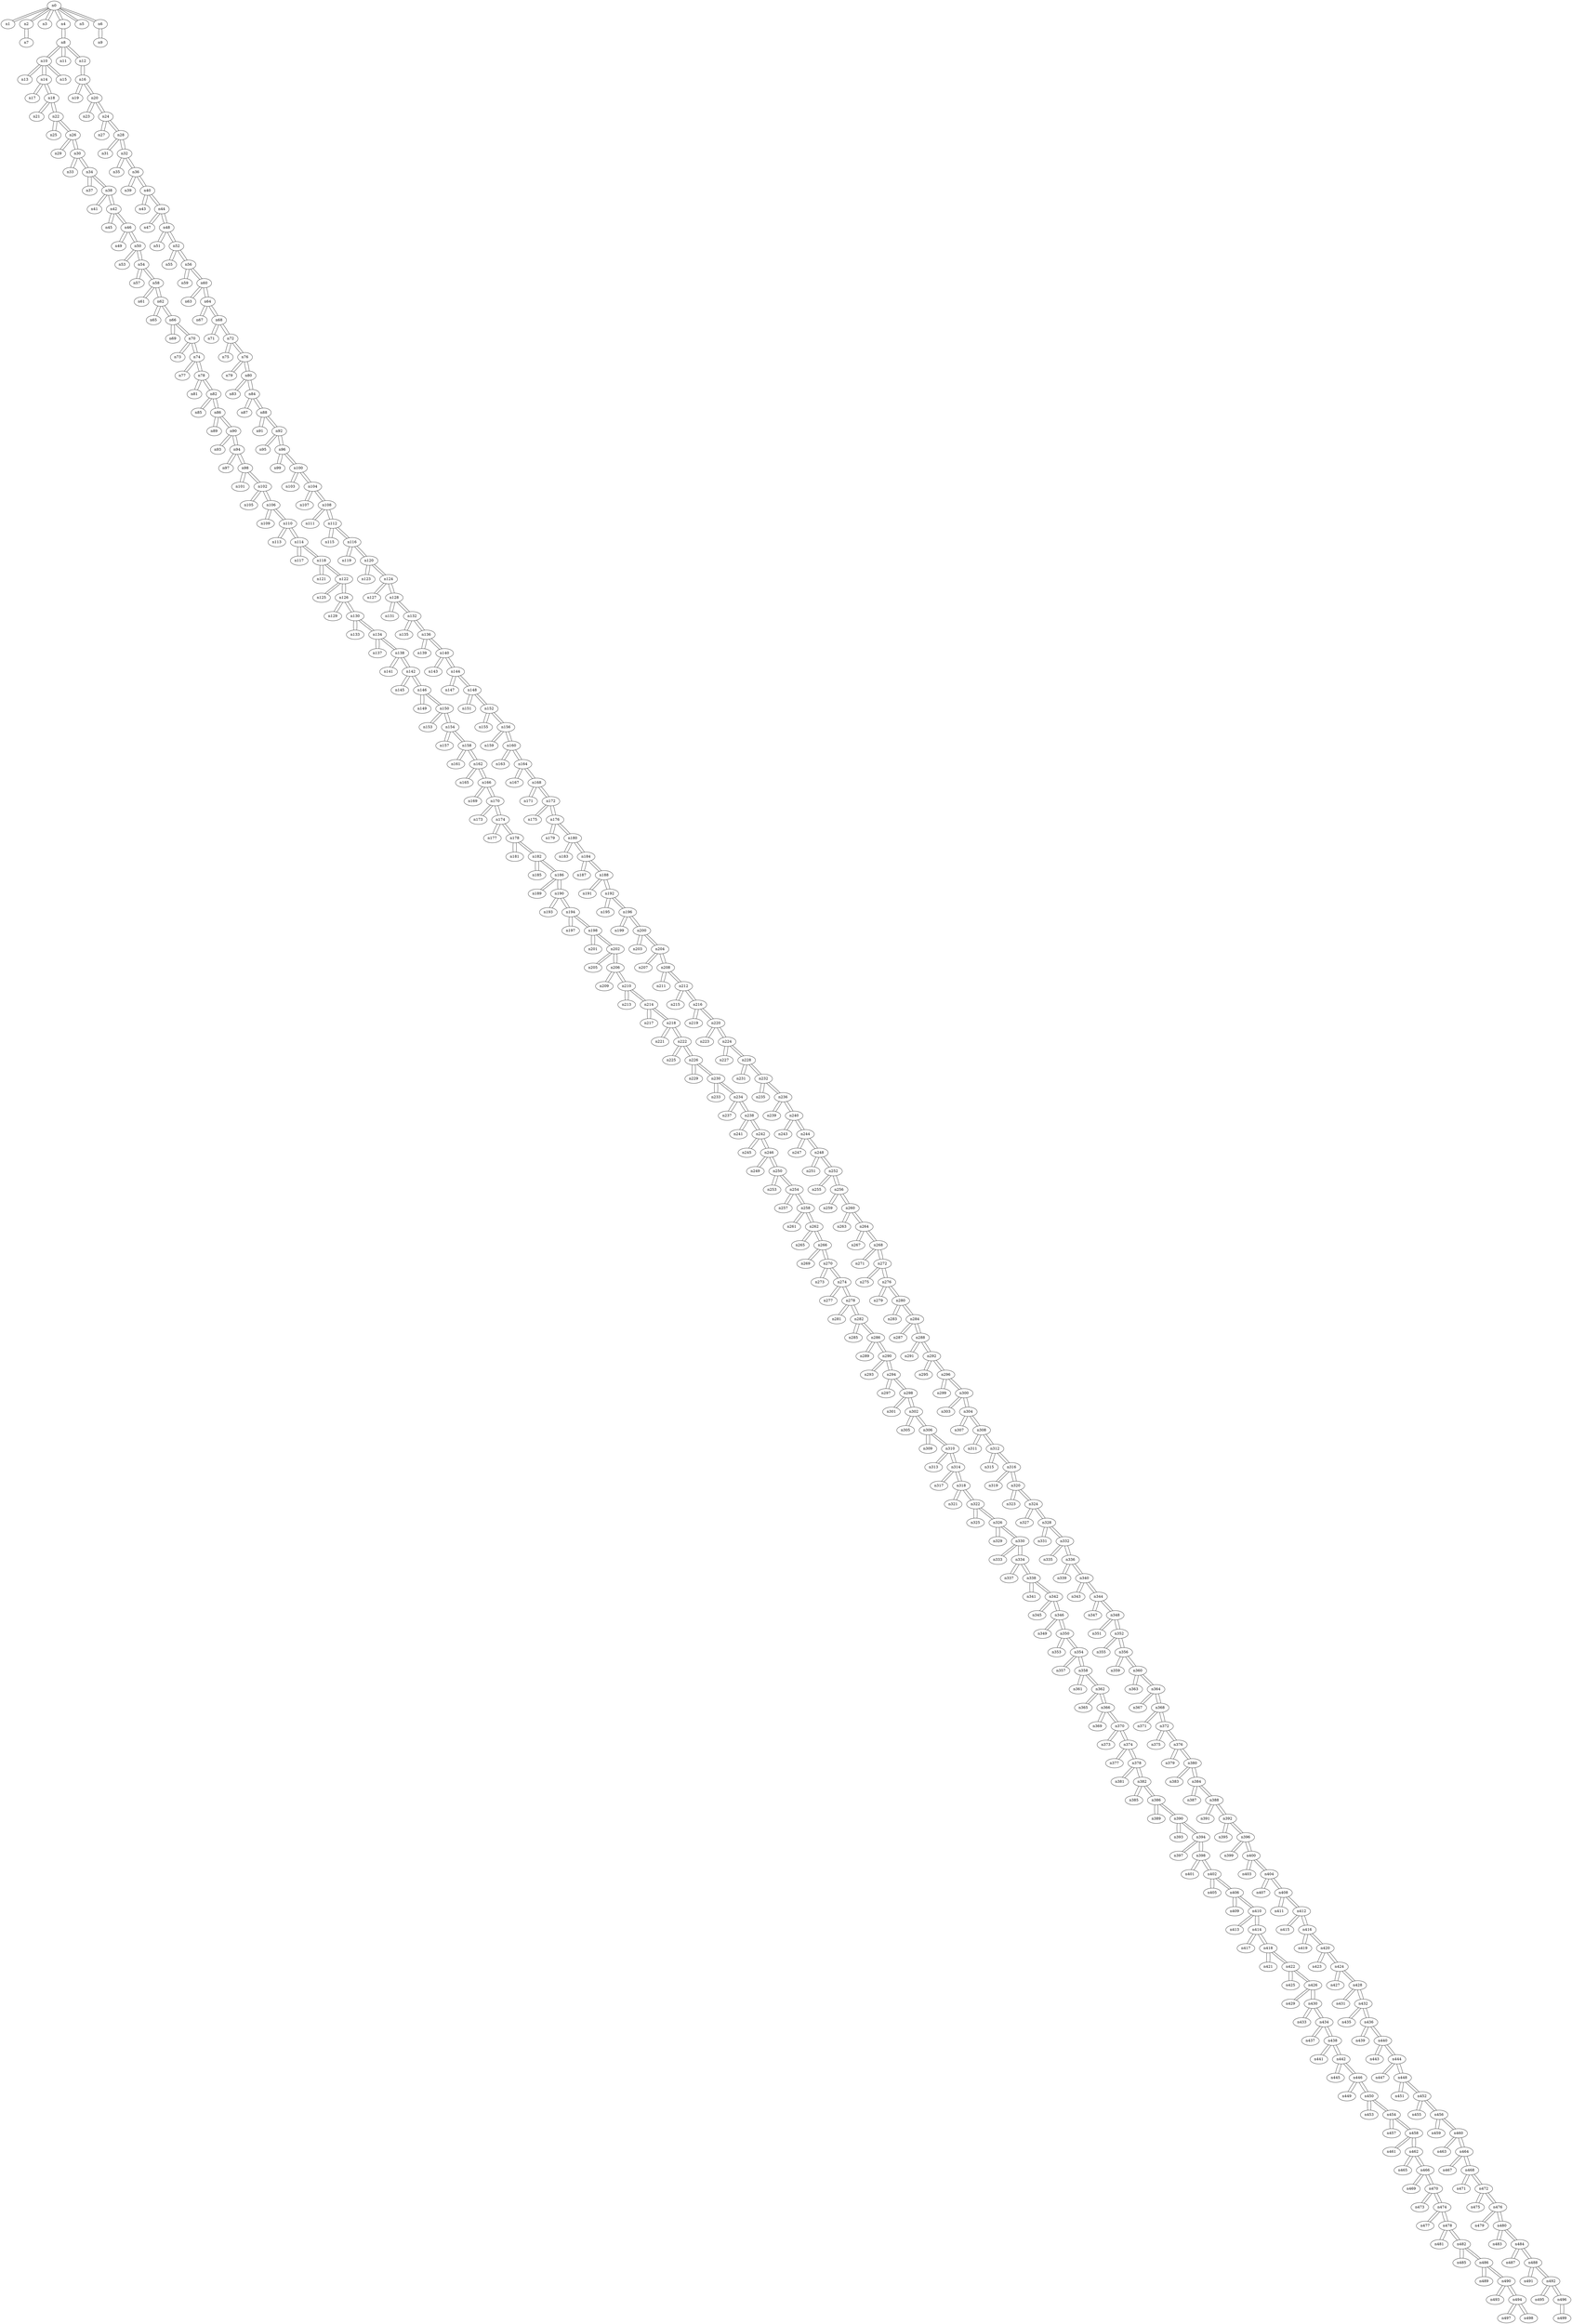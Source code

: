 graph {
n0;
n1;
n2;
n3;
n4;
n5;
n6;
n7;
n8;
n9;
n10;
n11;
n12;
n13;
n14;
n15;
n16;
n17;
n18;
n19;
n20;
n21;
n22;
n23;
n24;
n25;
n26;
n27;
n28;
n29;
n30;
n31;
n32;
n33;
n34;
n35;
n36;
n37;
n38;
n39;
n40;
n41;
n42;
n43;
n44;
n45;
n46;
n47;
n48;
n49;
n50;
n51;
n52;
n53;
n54;
n55;
n56;
n57;
n58;
n59;
n60;
n61;
n62;
n63;
n64;
n65;
n66;
n67;
n68;
n69;
n70;
n71;
n72;
n73;
n74;
n75;
n76;
n77;
n78;
n79;
n80;
n81;
n82;
n83;
n84;
n85;
n86;
n87;
n88;
n89;
n90;
n91;
n92;
n93;
n94;
n95;
n96;
n97;
n98;
n99;
n100;
n101;
n102;
n103;
n104;
n105;
n106;
n107;
n108;
n109;
n110;
n111;
n112;
n113;
n114;
n115;
n116;
n117;
n118;
n119;
n120;
n121;
n122;
n123;
n124;
n125;
n126;
n127;
n128;
n129;
n130;
n131;
n132;
n133;
n134;
n135;
n136;
n137;
n138;
n139;
n140;
n141;
n142;
n143;
n144;
n145;
n146;
n147;
n148;
n149;
n150;
n151;
n152;
n153;
n154;
n155;
n156;
n157;
n158;
n159;
n160;
n161;
n162;
n163;
n164;
n165;
n166;
n167;
n168;
n169;
n170;
n171;
n172;
n173;
n174;
n175;
n176;
n177;
n178;
n179;
n180;
n181;
n182;
n183;
n184;
n185;
n186;
n187;
n188;
n189;
n190;
n191;
n192;
n193;
n194;
n195;
n196;
n197;
n198;
n199;
n200;
n201;
n202;
n203;
n204;
n205;
n206;
n207;
n208;
n209;
n210;
n211;
n212;
n213;
n214;
n215;
n216;
n217;
n218;
n219;
n220;
n221;
n222;
n223;
n224;
n225;
n226;
n227;
n228;
n229;
n230;
n231;
n232;
n233;
n234;
n235;
n236;
n237;
n238;
n239;
n240;
n241;
n242;
n243;
n244;
n245;
n246;
n247;
n248;
n249;
n250;
n251;
n252;
n253;
n254;
n255;
n256;
n257;
n258;
n259;
n260;
n261;
n262;
n263;
n264;
n265;
n266;
n267;
n268;
n269;
n270;
n271;
n272;
n273;
n274;
n275;
n276;
n277;
n278;
n279;
n280;
n281;
n282;
n283;
n284;
n285;
n286;
n287;
n288;
n289;
n290;
n291;
n292;
n293;
n294;
n295;
n296;
n297;
n298;
n299;
n300;
n301;
n302;
n303;
n304;
n305;
n306;
n307;
n308;
n309;
n310;
n311;
n312;
n313;
n314;
n315;
n316;
n317;
n318;
n319;
n320;
n321;
n322;
n323;
n324;
n325;
n326;
n327;
n328;
n329;
n330;
n331;
n332;
n333;
n334;
n335;
n336;
n337;
n338;
n339;
n340;
n341;
n342;
n343;
n344;
n345;
n346;
n347;
n348;
n349;
n350;
n351;
n352;
n353;
n354;
n355;
n356;
n357;
n358;
n359;
n360;
n361;
n362;
n363;
n364;
n365;
n366;
n367;
n368;
n369;
n370;
n371;
n372;
n373;
n374;
n375;
n376;
n377;
n378;
n379;
n380;
n381;
n382;
n383;
n384;
n385;
n386;
n387;
n388;
n389;
n390;
n391;
n392;
n393;
n394;
n395;
n396;
n397;
n398;
n399;
n400;
n401;
n402;
n403;
n404;
n405;
n406;
n407;
n408;
n409;
n410;
n411;
n412;
n413;
n414;
n415;
n416;
n417;
n418;
n419;
n420;
n421;
n422;
n423;
n424;
n425;
n426;
n427;
n428;
n429;
n430;
n431;
n432;
n433;
n434;
n435;
n436;
n437;
n438;
n439;
n440;
n441;
n442;
n443;
n444;
n445;
n446;
n447;
n448;
n449;
n450;
n451;
n452;
n453;
n454;
n455;
n456;
n457;
n458;
n459;
n460;
n461;
n462;
n463;
n464;
n465;
n466;
n467;
n468;
n469;
n470;
n471;
n472;
n473;
n474;
n475;
n476;
n477;
n478;
n479;
n480;
n481;
n482;
n483;
n484;
n485;
n486;
n487;
n488;
n489;
n490;
n491;
n492;
n493;
n494;
n495;
n496;
n497;
n498;
n499;
n0 -- n6;
n0 -- n4;
n0 -- n1;
n0 -- n2;
n0 -- n5;
n0 -- n3;
n1 -- n0;
n2 -- n7;
n2 -- n0;
n3 -- n0;
n4 -- n0;
n4 -- n8;
n5 -- n0;
n6 -- n9;
n6 -- n0;
n7 -- n2;
n8 -- n4;
n8 -- n10;
n8 -- n11;
n8 -- n12;
n9 -- n6;
n10 -- n13;
n10 -- n8;
n10 -- n14;
n10 -- n15;
n11 -- n8;
n12 -- n8;
n12 -- n16;
n13 -- n10;
n14 -- n10;
n14 -- n18;
n14 -- n17;
n15 -- n10;
n16 -- n20;
n16 -- n19;
n16 -- n12;
n17 -- n14;
n18 -- n22;
n18 -- n14;
n18 -- n21;
n19 -- n16;
n20 -- n24;
n20 -- n16;
n20 -- n23;
n21 -- n18;
n22 -- n26;
n22 -- n18;
n22 -- n25;
n23 -- n20;
n24 -- n20;
n24 -- n27;
n24 -- n28;
n25 -- n22;
n26 -- n30;
n26 -- n22;
n26 -- n29;
n27 -- n24;
n28 -- n24;
n28 -- n31;
n28 -- n32;
n29 -- n26;
n30 -- n26;
n30 -- n34;
n30 -- n33;
n31 -- n28;
n32 -- n35;
n32 -- n36;
n32 -- n28;
n33 -- n30;
n34 -- n30;
n34 -- n37;
n34 -- n38;
n35 -- n32;
n36 -- n40;
n36 -- n39;
n36 -- n32;
n37 -- n34;
n38 -- n41;
n38 -- n42;
n38 -- n34;
n39 -- n36;
n40 -- n43;
n40 -- n44;
n40 -- n36;
n41 -- n38;
n42 -- n38;
n42 -- n46;
n42 -- n45;
n43 -- n40;
n44 -- n48;
n44 -- n40;
n44 -- n47;
n45 -- n42;
n46 -- n49;
n46 -- n50;
n46 -- n42;
n47 -- n44;
n48 -- n51;
n48 -- n52;
n48 -- n44;
n49 -- n46;
n50 -- n46;
n50 -- n53;
n50 -- n54;
n51 -- n48;
n52 -- n48;
n52 -- n56;
n52 -- n55;
n53 -- n50;
n54 -- n58;
n54 -- n50;
n54 -- n57;
n55 -- n52;
n56 -- n52;
n56 -- n59;
n56 -- n60;
n57 -- n54;
n58 -- n61;
n58 -- n62;
n58 -- n54;
n59 -- n56;
n60 -- n63;
n60 -- n56;
n60 -- n64;
n61 -- n58;
n62 -- n65;
n62 -- n58;
n62 -- n66;
n63 -- n60;
n64 -- n68;
n64 -- n67;
n64 -- n60;
n65 -- n62;
n66 -- n70;
n66 -- n62;
n66 -- n69;
n67 -- n64;
n68 -- n71;
n68 -- n72;
n68 -- n64;
n69 -- n66;
n70 -- n74;
n70 -- n66;
n70 -- n73;
n71 -- n68;
n72 -- n75;
n72 -- n68;
n72 -- n76;
n73 -- n70;
n74 -- n70;
n74 -- n78;
n74 -- n77;
n75 -- n72;
n76 -- n72;
n76 -- n79;
n76 -- n80;
n77 -- n74;
n78 -- n82;
n78 -- n74;
n78 -- n81;
n79 -- n76;
n80 -- n84;
n80 -- n76;
n80 -- n83;
n81 -- n78;
n82 -- n78;
n82 -- n86;
n82 -- n85;
n83 -- n80;
n84 -- n88;
n84 -- n87;
n84 -- n80;
n85 -- n82;
n86 -- n90;
n86 -- n82;
n86 -- n89;
n87 -- n84;
n88 -- n92;
n88 -- n91;
n88 -- n84;
n89 -- n86;
n90 -- n86;
n90 -- n94;
n90 -- n93;
n91 -- n88;
n92 -- n88;
n92 -- n96;
n92 -- n95;
n93 -- n90;
n94 -- n90;
n94 -- n97;
n94 -- n98;
n95 -- n92;
n96 -- n100;
n96 -- n99;
n96 -- n92;
n97 -- n94;
n98 -- n101;
n98 -- n94;
n98 -- n102;
n99 -- n96;
n100 -- n96;
n100 -- n104;
n100 -- n103;
n101 -- n98;
n102 -- n106;
n102 -- n98;
n102 -- n105;
n103 -- n100;
n104 -- n100;
n104 -- n108;
n104 -- n107;
n105 -- n102;
n106 -- n109;
n106 -- n110;
n106 -- n102;
n107 -- n104;
n108 -- n111;
n108 -- n104;
n108 -- n112;
n109 -- n106;
n110 -- n106;
n110 -- n113;
n110 -- n114;
n111 -- n108;
n112 -- n108;
n112 -- n116;
n112 -- n115;
n113 -- n110;
n114 -- n118;
n114 -- n110;
n114 -- n117;
n115 -- n112;
n116 -- n112;
n116 -- n119;
n116 -- n120;
n117 -- n114;
n118 -- n121;
n118 -- n122;
n118 -- n114;
n119 -- n116;
n120 -- n123;
n120 -- n116;
n120 -- n124;
n121 -- n118;
n122 -- n118;
n122 -- n126;
n122 -- n125;
n123 -- n120;
n124 -- n128;
n124 -- n120;
n124 -- n127;
n125 -- n122;
n126 -- n129;
n126 -- n130;
n126 -- n122;
n127 -- n124;
n128 -- n132;
n128 -- n131;
n128 -- n124;
n129 -- n126;
n130 -- n134;
n130 -- n126;
n130 -- n133;
n131 -- n128;
n132 -- n128;
n132 -- n135;
n132 -- n136;
n133 -- n130;
n134 -- n138;
n134 -- n130;
n134 -- n137;
n135 -- n132;
n136 -- n132;
n136 -- n139;
n136 -- n140;
n137 -- n134;
n138 -- n134;
n138 -- n141;
n138 -- n142;
n139 -- n136;
n140 -- n143;
n140 -- n144;
n140 -- n136;
n141 -- n138;
n142 -- n138;
n142 -- n145;
n142 -- n146;
n143 -- n140;
n144 -- n147;
n144 -- n148;
n144 -- n140;
n145 -- n142;
n146 -- n150;
n146 -- n149;
n146 -- n142;
n147 -- n144;
n148 -- n152;
n148 -- n151;
n148 -- n144;
n149 -- n146;
n150 -- n146;
n150 -- n153;
n150 -- n154;
n151 -- n148;
n152 -- n148;
n152 -- n155;
n152 -- n156;
n153 -- n150;
n154 -- n150;
n154 -- n157;
n154 -- n158;
n155 -- n152;
n156 -- n152;
n156 -- n160;
n156 -- n159;
n157 -- n154;
n158 -- n161;
n158 -- n162;
n158 -- n154;
n159 -- n156;
n160 -- n164;
n160 -- n163;
n160 -- n156;
n161 -- n158;
n162 -- n166;
n162 -- n158;
n162 -- n165;
n163 -- n160;
n164 -- n167;
n164 -- n160;
n164 -- n168;
n165 -- n162;
n166 -- n170;
n166 -- n162;
n166 -- n169;
n167 -- n164;
n168 -- n164;
n168 -- n172;
n168 -- n171;
n169 -- n166;
n170 -- n173;
n170 -- n166;
n170 -- n174;
n171 -- n168;
n172 -- n168;
n172 -- n175;
n172 -- n176;
n173 -- n170;
n174 -- n178;
n174 -- n170;
n174 -- n177;
n175 -- n172;
n176 -- n172;
n176 -- n180;
n176 -- n179;
n177 -- n174;
n178 -- n174;
n178 -- n182;
n178 -- n181;
n179 -- n176;
n180 -- n183;
n180 -- n184;
n180 -- n176;
n181 -- n178;
n182 -- n178;
n182 -- n186;
n182 -- n185;
n183 -- n180;
n184 -- n188;
n184 -- n187;
n184 -- n180;
n185 -- n182;
n186 -- n189;
n186 -- n190;
n186 -- n182;
n187 -- n184;
n188 -- n191;
n188 -- n184;
n188 -- n192;
n189 -- n186;
n190 -- n186;
n190 -- n194;
n190 -- n193;
n191 -- n188;
n192 -- n188;
n192 -- n195;
n192 -- n196;
n193 -- n190;
n194 -- n190;
n194 -- n197;
n194 -- n198;
n195 -- n192;
n196 -- n199;
n196 -- n192;
n196 -- n200;
n197 -- n194;
n198 -- n194;
n198 -- n202;
n198 -- n201;
n199 -- n196;
n200 -- n204;
n200 -- n203;
n200 -- n196;
n201 -- n198;
n202 -- n206;
n202 -- n198;
n202 -- n205;
n203 -- n200;
n204 -- n207;
n204 -- n200;
n204 -- n208;
n205 -- n202;
n206 -- n209;
n206 -- n210;
n206 -- n202;
n207 -- n204;
n208 -- n211;
n208 -- n204;
n208 -- n212;
n209 -- n206;
n210 -- n206;
n210 -- n214;
n210 -- n213;
n211 -- n208;
n212 -- n215;
n212 -- n216;
n212 -- n208;
n213 -- n210;
n214 -- n210;
n214 -- n218;
n214 -- n217;
n215 -- n212;
n216 -- n212;
n216 -- n220;
n216 -- n219;
n217 -- n214;
n218 -- n214;
n218 -- n221;
n218 -- n222;
n219 -- n216;
n220 -- n216;
n220 -- n223;
n220 -- n224;
n221 -- n218;
n222 -- n225;
n222 -- n218;
n222 -- n226;
n223 -- n220;
n224 -- n220;
n224 -- n228;
n224 -- n227;
n225 -- n222;
n226 -- n222;
n226 -- n229;
n226 -- n230;
n227 -- n224;
n228 -- n231;
n228 -- n224;
n228 -- n232;
n229 -- n226;
n230 -- n226;
n230 -- n233;
n230 -- n234;
n231 -- n228;
n232 -- n235;
n232 -- n228;
n232 -- n236;
n233 -- n230;
n234 -- n238;
n234 -- n230;
n234 -- n237;
n235 -- n232;
n236 -- n239;
n236 -- n232;
n236 -- n240;
n237 -- n234;
n238 -- n241;
n238 -- n242;
n238 -- n234;
n239 -- n236;
n240 -- n243;
n240 -- n244;
n240 -- n236;
n241 -- n238;
n242 -- n238;
n242 -- n246;
n242 -- n245;
n243 -- n240;
n244 -- n248;
n244 -- n240;
n244 -- n247;
n245 -- n242;
n246 -- n249;
n246 -- n242;
n246 -- n250;
n247 -- n244;
n248 -- n252;
n248 -- n251;
n248 -- n244;
n249 -- n246;
n250 -- n254;
n250 -- n246;
n250 -- n253;
n251 -- n248;
n252 -- n255;
n252 -- n248;
n252 -- n256;
n253 -- n250;
n254 -- n258;
n254 -- n257;
n254 -- n250;
n255 -- n252;
n256 -- n260;
n256 -- n252;
n256 -- n259;
n257 -- n254;
n258 -- n254;
n258 -- n262;
n258 -- n261;
n259 -- n256;
n260 -- n264;
n260 -- n263;
n260 -- n256;
n261 -- n258;
n262 -- n258;
n262 -- n266;
n262 -- n265;
n263 -- n260;
n264 -- n260;
n264 -- n268;
n264 -- n267;
n265 -- n262;
n266 -- n262;
n266 -- n269;
n266 -- n270;
n267 -- n264;
n268 -- n272;
n268 -- n271;
n268 -- n264;
n269 -- n266;
n270 -- n273;
n270 -- n266;
n270 -- n274;
n271 -- n268;
n272 -- n276;
n272 -- n268;
n272 -- n275;
n273 -- n270;
n274 -- n277;
n274 -- n270;
n274 -- n278;
n275 -- n272;
n276 -- n272;
n276 -- n279;
n276 -- n280;
n277 -- n274;
n278 -- n282;
n278 -- n281;
n278 -- n274;
n279 -- n276;
n280 -- n276;
n280 -- n283;
n280 -- n284;
n281 -- n278;
n282 -- n286;
n282 -- n278;
n282 -- n285;
n283 -- n280;
n284 -- n280;
n284 -- n288;
n284 -- n287;
n285 -- n282;
n286 -- n282;
n286 -- n290;
n286 -- n289;
n287 -- n284;
n288 -- n284;
n288 -- n291;
n288 -- n292;
n289 -- n286;
n290 -- n293;
n290 -- n286;
n290 -- n294;
n291 -- n288;
n292 -- n296;
n292 -- n295;
n292 -- n288;
n293 -- n290;
n294 -- n297;
n294 -- n290;
n294 -- n298;
n295 -- n292;
n296 -- n299;
n296 -- n300;
n296 -- n292;
n297 -- n294;
n298 -- n302;
n298 -- n301;
n298 -- n294;
n299 -- n296;
n300 -- n296;
n300 -- n304;
n300 -- n303;
n301 -- n298;
n302 -- n305;
n302 -- n298;
n302 -- n306;
n303 -- n300;
n304 -- n307;
n304 -- n308;
n304 -- n300;
n305 -- n302;
n306 -- n302;
n306 -- n309;
n306 -- n310;
n307 -- n304;
n308 -- n304;
n308 -- n312;
n308 -- n311;
n309 -- n306;
n310 -- n313;
n310 -- n314;
n310 -- n306;
n311 -- n308;
n312 -- n308;
n312 -- n315;
n312 -- n316;
n313 -- n310;
n314 -- n317;
n314 -- n318;
n314 -- n310;
n315 -- n312;
n316 -- n320;
n316 -- n319;
n316 -- n312;
n317 -- n314;
n318 -- n321;
n318 -- n322;
n318 -- n314;
n319 -- n316;
n320 -- n316;
n320 -- n323;
n320 -- n324;
n321 -- n318;
n322 -- n325;
n322 -- n318;
n322 -- n326;
n323 -- n320;
n324 -- n320;
n324 -- n328;
n324 -- n327;
n325 -- n322;
n326 -- n329;
n326 -- n330;
n326 -- n322;
n327 -- n324;
n328 -- n332;
n328 -- n331;
n328 -- n324;
n329 -- n326;
n330 -- n334;
n330 -- n333;
n330 -- n326;
n331 -- n328;
n332 -- n336;
n332 -- n335;
n332 -- n328;
n333 -- n330;
n334 -- n338;
n334 -- n330;
n334 -- n337;
n335 -- n332;
n336 -- n332;
n336 -- n339;
n336 -- n340;
n337 -- n334;
n338 -- n342;
n338 -- n341;
n338 -- n334;
n339 -- n336;
n340 -- n336;
n340 -- n343;
n340 -- n344;
n341 -- n338;
n342 -- n338;
n342 -- n346;
n342 -- n345;
n343 -- n340;
n344 -- n347;
n344 -- n348;
n344 -- n340;
n345 -- n342;
n346 -- n350;
n346 -- n342;
n346 -- n349;
n347 -- n344;
n348 -- n352;
n348 -- n344;
n348 -- n351;
n349 -- n346;
n350 -- n353;
n350 -- n346;
n350 -- n354;
n351 -- n348;
n352 -- n356;
n352 -- n355;
n352 -- n348;
n353 -- n350;
n354 -- n358;
n354 -- n350;
n354 -- n357;
n355 -- n352;
n356 -- n352;
n356 -- n359;
n356 -- n360;
n357 -- n354;
n358 -- n362;
n358 -- n361;
n358 -- n354;
n359 -- n356;
n360 -- n356;
n360 -- n363;
n360 -- n364;
n361 -- n358;
n362 -- n358;
n362 -- n366;
n362 -- n365;
n363 -- n360;
n364 -- n367;
n364 -- n368;
n364 -- n360;
n365 -- n362;
n366 -- n362;
n366 -- n370;
n366 -- n369;
n367 -- n364;
n368 -- n372;
n368 -- n364;
n368 -- n371;
n369 -- n366;
n370 -- n373;
n370 -- n374;
n370 -- n366;
n371 -- n368;
n372 -- n376;
n372 -- n375;
n372 -- n368;
n373 -- n370;
n374 -- n370;
n374 -- n378;
n374 -- n377;
n375 -- n372;
n376 -- n380;
n376 -- n372;
n376 -- n379;
n377 -- n374;
n378 -- n374;
n378 -- n382;
n378 -- n381;
n379 -- n376;
n380 -- n376;
n380 -- n383;
n380 -- n384;
n381 -- n378;
n382 -- n385;
n382 -- n378;
n382 -- n386;
n383 -- n380;
n384 -- n380;
n384 -- n388;
n384 -- n387;
n385 -- n382;
n386 -- n382;
n386 -- n390;
n386 -- n389;
n387 -- n384;
n388 -- n391;
n388 -- n392;
n388 -- n384;
n389 -- n386;
n390 -- n394;
n390 -- n386;
n390 -- n393;
n391 -- n388;
n392 -- n396;
n392 -- n388;
n392 -- n395;
n393 -- n390;
n394 -- n398;
n394 -- n397;
n394 -- n390;
n395 -- n392;
n396 -- n400;
n396 -- n392;
n396 -- n399;
n397 -- n394;
n398 -- n401;
n398 -- n394;
n398 -- n402;
n399 -- n396;
n400 -- n396;
n400 -- n404;
n400 -- n403;
n401 -- n398;
n402 -- n398;
n402 -- n406;
n402 -- n405;
n403 -- n400;
n404 -- n400;
n404 -- n407;
n404 -- n408;
n405 -- n402;
n406 -- n410;
n406 -- n409;
n406 -- n402;
n407 -- n404;
n408 -- n411;
n408 -- n404;
n408 -- n412;
n409 -- n406;
n410 -- n414;
n410 -- n413;
n410 -- n406;
n411 -- n408;
n412 -- n415;
n412 -- n408;
n412 -- n416;
n413 -- n410;
n414 -- n410;
n414 -- n417;
n414 -- n418;
n415 -- n412;
n416 -- n420;
n416 -- n419;
n416 -- n412;
n417 -- n414;
n418 -- n422;
n418 -- n414;
n418 -- n421;
n419 -- n416;
n420 -- n423;
n420 -- n424;
n420 -- n416;
n421 -- n418;
n422 -- n418;
n422 -- n425;
n422 -- n426;
n423 -- n420;
n424 -- n420;
n424 -- n427;
n424 -- n428;
n425 -- n422;
n426 -- n422;
n426 -- n430;
n426 -- n429;
n427 -- n424;
n428 -- n431;
n428 -- n432;
n428 -- n424;
n429 -- n426;
n430 -- n434;
n430 -- n433;
n430 -- n426;
n431 -- n428;
n432 -- n436;
n432 -- n428;
n432 -- n435;
n433 -- n430;
n434 -- n437;
n434 -- n430;
n434 -- n438;
n435 -- n432;
n436 -- n432;
n436 -- n439;
n436 -- n440;
n437 -- n434;
n438 -- n441;
n438 -- n442;
n438 -- n434;
n439 -- n436;
n440 -- n444;
n440 -- n436;
n440 -- n443;
n441 -- n438;
n442 -- n445;
n442 -- n438;
n442 -- n446;
n443 -- n440;
n444 -- n448;
n444 -- n447;
n444 -- n440;
n445 -- n442;
n446 -- n442;
n446 -- n449;
n446 -- n450;
n447 -- n444;
n448 -- n444;
n448 -- n451;
n448 -- n452;
n449 -- n446;
n450 -- n453;
n450 -- n446;
n450 -- n454;
n451 -- n448;
n452 -- n455;
n452 -- n448;
n452 -- n456;
n453 -- n450;
n454 -- n458;
n454 -- n450;
n454 -- n457;
n455 -- n452;
n456 -- n460;
n456 -- n459;
n456 -- n452;
n457 -- n454;
n458 -- n462;
n458 -- n461;
n458 -- n454;
n459 -- n456;
n460 -- n463;
n460 -- n464;
n460 -- n456;
n461 -- n458;
n462 -- n458;
n462 -- n466;
n462 -- n465;
n463 -- n460;
n464 -- n460;
n464 -- n468;
n464 -- n467;
n465 -- n462;
n466 -- n462;
n466 -- n469;
n466 -- n470;
n467 -- n464;
n468 -- n472;
n468 -- n464;
n468 -- n471;
n469 -- n466;
n470 -- n474;
n470 -- n466;
n470 -- n473;
n471 -- n468;
n472 -- n476;
n472 -- n468;
n472 -- n475;
n473 -- n470;
n474 -- n477;
n474 -- n470;
n474 -- n478;
n475 -- n472;
n476 -- n472;
n476 -- n479;
n476 -- n480;
n477 -- n474;
n478 -- n474;
n478 -- n481;
n478 -- n482;
n479 -- n476;
n480 -- n483;
n480 -- n476;
n480 -- n484;
n481 -- n478;
n482 -- n486;
n482 -- n485;
n482 -- n478;
n483 -- n480;
n484 -- n487;
n484 -- n480;
n484 -- n488;
n485 -- n482;
n486 -- n489;
n486 -- n490;
n486 -- n482;
n487 -- n484;
n488 -- n492;
n488 -- n484;
n488 -- n491;
n489 -- n486;
n490 -- n494;
n490 -- n486;
n490 -- n493;
n491 -- n488;
n492 -- n488;
n492 -- n496;
n492 -- n495;
n493 -- n490;
n494 -- n498;
n494 -- n490;
n494 -- n497;
n495 -- n492;
n496 -- n492;
n496 -- n499;
n497 -- n494;
n498 -- n494;
n499 -- n496;
}

